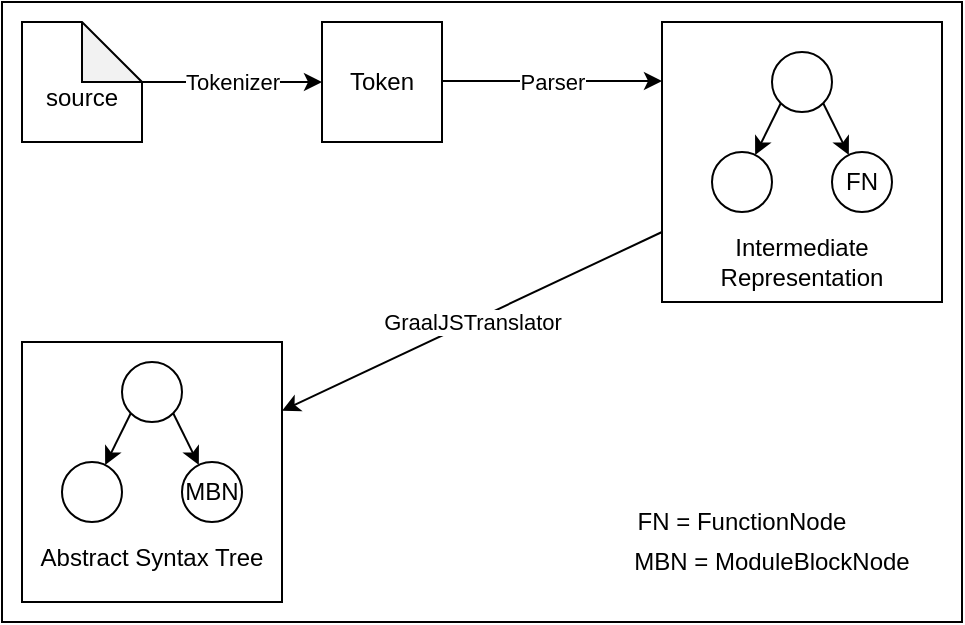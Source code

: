 <mxfile version="13.9.9" type="device"><diagram id="5hhyeHry90_yTUv_WPhL" name="Seite-1"><mxGraphModel dx="1086" dy="846" grid="1" gridSize="10" guides="1" tooltips="1" connect="1" arrows="1" fold="1" page="1" pageScale="1" pageWidth="827" pageHeight="1169" math="0" shadow="0"><root><mxCell id="0"/><mxCell id="1" parent="0"/><mxCell id="KHVmZG3oZ2eYkjEdLMkG-1" value="" style="rounded=0;whiteSpace=wrap;html=1;" parent="1" vertex="1"><mxGeometry x="140" y="40" width="480" height="310" as="geometry"/></mxCell><mxCell id="KHVmZG3oZ2eYkjEdLMkG-2" value="&lt;br&gt;source" style="shape=note;whiteSpace=wrap;html=1;backgroundOutline=1;darkOpacity=0.05;" parent="1" vertex="1"><mxGeometry x="150" y="50" width="60" height="60" as="geometry"/></mxCell><mxCell id="KHVmZG3oZ2eYkjEdLMkG-3" value="Tokenizer" style="endArrow=classic;html=1;exitX=0;exitY=0;exitDx=60;exitDy=30;exitPerimeter=0;entryX=0;entryY=0.5;entryDx=0;entryDy=0;" parent="1" source="KHVmZG3oZ2eYkjEdLMkG-2" target="KHVmZG3oZ2eYkjEdLMkG-4" edge="1"><mxGeometry width="50" height="50" relative="1" as="geometry"><mxPoint x="390" y="450" as="sourcePoint"/><mxPoint x="440" y="400" as="targetPoint"/></mxGeometry></mxCell><mxCell id="KHVmZG3oZ2eYkjEdLMkG-4" value="Token" style="rounded=0;whiteSpace=wrap;html=1;" parent="1" vertex="1"><mxGeometry x="300" y="50" width="60" height="60" as="geometry"/></mxCell><mxCell id="KHVmZG3oZ2eYkjEdLMkG-5" value="&lt;br&gt;&lt;br&gt;&lt;br&gt;&lt;br&gt;&lt;br&gt;&lt;br&gt;&lt;br&gt;Intermediate Representation" style="whiteSpace=wrap;html=1;aspect=fixed;" parent="1" vertex="1"><mxGeometry x="470" y="50" width="140" height="140" as="geometry"/></mxCell><mxCell id="KHVmZG3oZ2eYkjEdLMkG-6" value="" style="ellipse;whiteSpace=wrap;html=1;aspect=fixed;" parent="1" vertex="1"><mxGeometry x="525" y="65" width="30" height="30" as="geometry"/></mxCell><mxCell id="KHVmZG3oZ2eYkjEdLMkG-7" value="" style="endArrow=classic;html=1;exitX=0;exitY=1;exitDx=0;exitDy=0;" parent="1" source="KHVmZG3oZ2eYkjEdLMkG-6" target="KHVmZG3oZ2eYkjEdLMkG-8" edge="1"><mxGeometry width="50" height="50" relative="1" as="geometry"><mxPoint x="466" y="55" as="sourcePoint"/><mxPoint x="516" y="5" as="targetPoint"/></mxGeometry></mxCell><mxCell id="KHVmZG3oZ2eYkjEdLMkG-8" value="" style="ellipse;whiteSpace=wrap;html=1;aspect=fixed;" parent="1" vertex="1"><mxGeometry x="495" y="115" width="30" height="30" as="geometry"/></mxCell><mxCell id="KHVmZG3oZ2eYkjEdLMkG-9" value="" style="endArrow=classic;html=1;exitX=1;exitY=1;exitDx=0;exitDy=0;" parent="1" source="KHVmZG3oZ2eYkjEdLMkG-6" target="KHVmZG3oZ2eYkjEdLMkG-10" edge="1"><mxGeometry width="50" height="50" relative="1" as="geometry"><mxPoint x="466" y="55" as="sourcePoint"/><mxPoint x="516" y="5" as="targetPoint"/></mxGeometry></mxCell><mxCell id="KHVmZG3oZ2eYkjEdLMkG-10" value="FN" style="ellipse;whiteSpace=wrap;html=1;aspect=fixed;" parent="1" vertex="1"><mxGeometry x="555" y="115" width="30" height="30" as="geometry"/></mxCell><mxCell id="KHVmZG3oZ2eYkjEdLMkG-11" value="Parser" style="endArrow=classic;html=1;exitX=0;exitY=0;exitDx=60;exitDy=30;exitPerimeter=0;entryX=0;entryY=0.5;entryDx=0;entryDy=0;" parent="1" edge="1"><mxGeometry width="50" height="50" relative="1" as="geometry"><mxPoint x="360" y="79.5" as="sourcePoint"/><mxPoint x="470" y="79.5" as="targetPoint"/></mxGeometry></mxCell><mxCell id="KHVmZG3oZ2eYkjEdLMkG-12" value="&lt;br&gt;&lt;br&gt;&lt;br&gt;&lt;br&gt;&lt;br&gt;&lt;br&gt;Abstract Syntax Tree" style="whiteSpace=wrap;html=1;aspect=fixed;" parent="1" vertex="1"><mxGeometry x="150" y="210" width="130" height="130" as="geometry"/></mxCell><mxCell id="KHVmZG3oZ2eYkjEdLMkG-13" value="" style="ellipse;whiteSpace=wrap;html=1;aspect=fixed;" parent="1" vertex="1"><mxGeometry x="200" y="220" width="30" height="30" as="geometry"/></mxCell><mxCell id="KHVmZG3oZ2eYkjEdLMkG-14" value="" style="endArrow=classic;html=1;exitX=0;exitY=1;exitDx=0;exitDy=0;" parent="1" source="KHVmZG3oZ2eYkjEdLMkG-13" target="KHVmZG3oZ2eYkjEdLMkG-15" edge="1"><mxGeometry width="50" height="50" relative="1" as="geometry"><mxPoint x="141" y="190" as="sourcePoint"/><mxPoint x="191" y="140" as="targetPoint"/></mxGeometry></mxCell><mxCell id="KHVmZG3oZ2eYkjEdLMkG-15" value="" style="ellipse;whiteSpace=wrap;html=1;aspect=fixed;" parent="1" vertex="1"><mxGeometry x="170" y="270" width="30" height="30" as="geometry"/></mxCell><mxCell id="KHVmZG3oZ2eYkjEdLMkG-16" value="" style="endArrow=classic;html=1;exitX=1;exitY=1;exitDx=0;exitDy=0;" parent="1" source="KHVmZG3oZ2eYkjEdLMkG-13" target="KHVmZG3oZ2eYkjEdLMkG-17" edge="1"><mxGeometry width="50" height="50" relative="1" as="geometry"><mxPoint x="141" y="210" as="sourcePoint"/><mxPoint x="191" y="160" as="targetPoint"/></mxGeometry></mxCell><mxCell id="KHVmZG3oZ2eYkjEdLMkG-17" value="MBN" style="ellipse;whiteSpace=wrap;html=1;aspect=fixed;" parent="1" vertex="1"><mxGeometry x="230" y="270" width="30" height="30" as="geometry"/></mxCell><mxCell id="KHVmZG3oZ2eYkjEdLMkG-18" value="GraalJSTranslator" style="endArrow=classic;html=1;exitX=0;exitY=0.75;exitDx=0;exitDy=0;" parent="1" edge="1"><mxGeometry width="50" height="50" relative="1" as="geometry"><mxPoint x="470" y="155" as="sourcePoint"/><mxPoint x="280" y="244.412" as="targetPoint"/></mxGeometry></mxCell><mxCell id="JnuNwiOJLQD-xWXS5tRe-1" value="FN = FunctionNode" style="text;html=1;strokeColor=none;fillColor=none;align=center;verticalAlign=middle;whiteSpace=wrap;rounded=0;" vertex="1" parent="1"><mxGeometry x="450" y="290" width="120" height="20" as="geometry"/></mxCell><mxCell id="JnuNwiOJLQD-xWXS5tRe-2" value="MBN = ModuleBlockNode" style="text;html=1;strokeColor=none;fillColor=none;align=center;verticalAlign=middle;whiteSpace=wrap;rounded=0;" vertex="1" parent="1"><mxGeometry x="450" y="310" width="150" height="20" as="geometry"/></mxCell></root></mxGraphModel></diagram></mxfile>